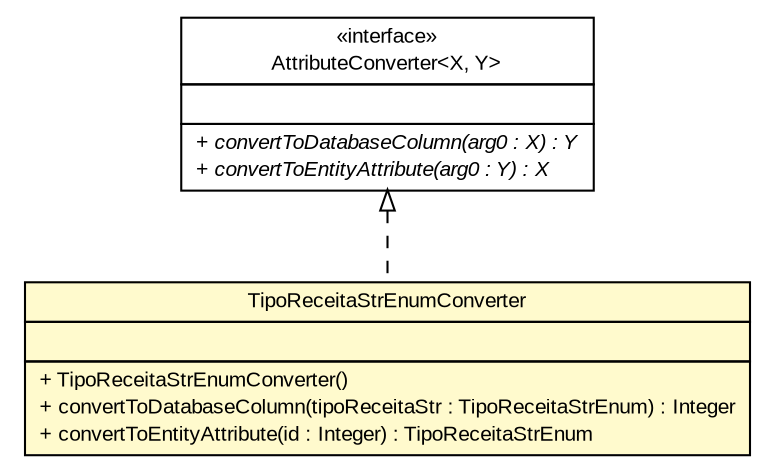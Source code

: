 #!/usr/local/bin/dot
#
# Class diagram 
# Generated by UMLGraph version R5_6 (http://www.umlgraph.org/)
#

digraph G {
	edge [fontname="arial",fontsize=10,labelfontname="arial",labelfontsize=10];
	node [fontname="arial",fontsize=10,shape=plaintext];
	nodesep=0.25;
	ranksep=0.5;
	// br.gov.to.sefaz.arr.persistence.converter.TipoReceitaStrEnumConverter
	c784992 [label=<<table title="br.gov.to.sefaz.arr.persistence.converter.TipoReceitaStrEnumConverter" border="0" cellborder="1" cellspacing="0" cellpadding="2" port="p" bgcolor="lemonChiffon" href="./TipoReceitaStrEnumConverter.html">
		<tr><td><table border="0" cellspacing="0" cellpadding="1">
<tr><td align="center" balign="center"> TipoReceitaStrEnumConverter </td></tr>
		</table></td></tr>
		<tr><td><table border="0" cellspacing="0" cellpadding="1">
<tr><td align="left" balign="left">  </td></tr>
		</table></td></tr>
		<tr><td><table border="0" cellspacing="0" cellpadding="1">
<tr><td align="left" balign="left"> + TipoReceitaStrEnumConverter() </td></tr>
<tr><td align="left" balign="left"> + convertToDatabaseColumn(tipoReceitaStr : TipoReceitaStrEnum) : Integer </td></tr>
<tr><td align="left" balign="left"> + convertToEntityAttribute(id : Integer) : TipoReceitaStrEnum </td></tr>
		</table></td></tr>
		</table>>, URL="./TipoReceitaStrEnumConverter.html", fontname="arial", fontcolor="black", fontsize=10.0];
	//br.gov.to.sefaz.arr.persistence.converter.TipoReceitaStrEnumConverter implements javax.persistence.AttributeConverter<X, Y>
	c785282:p -> c784992:p [dir=back,arrowtail=empty,style=dashed];
	// javax.persistence.AttributeConverter<X, Y>
	c785282 [label=<<table title="javax.persistence.AttributeConverter" border="0" cellborder="1" cellspacing="0" cellpadding="2" port="p" href="http://java.sun.com/j2se/1.4.2/docs/api/javax/persistence/AttributeConverter.html">
		<tr><td><table border="0" cellspacing="0" cellpadding="1">
<tr><td align="center" balign="center"> &#171;interface&#187; </td></tr>
<tr><td align="center" balign="center"> AttributeConverter&lt;X, Y&gt; </td></tr>
		</table></td></tr>
		<tr><td><table border="0" cellspacing="0" cellpadding="1">
<tr><td align="left" balign="left">  </td></tr>
		</table></td></tr>
		<tr><td><table border="0" cellspacing="0" cellpadding="1">
<tr><td align="left" balign="left"><font face="arial italic" point-size="10.0"> + convertToDatabaseColumn(arg0 : X) : Y </font></td></tr>
<tr><td align="left" balign="left"><font face="arial italic" point-size="10.0"> + convertToEntityAttribute(arg0 : Y) : X </font></td></tr>
		</table></td></tr>
		</table>>, URL="http://java.sun.com/j2se/1.4.2/docs/api/javax/persistence/AttributeConverter.html", fontname="arial", fontcolor="black", fontsize=10.0];
}

